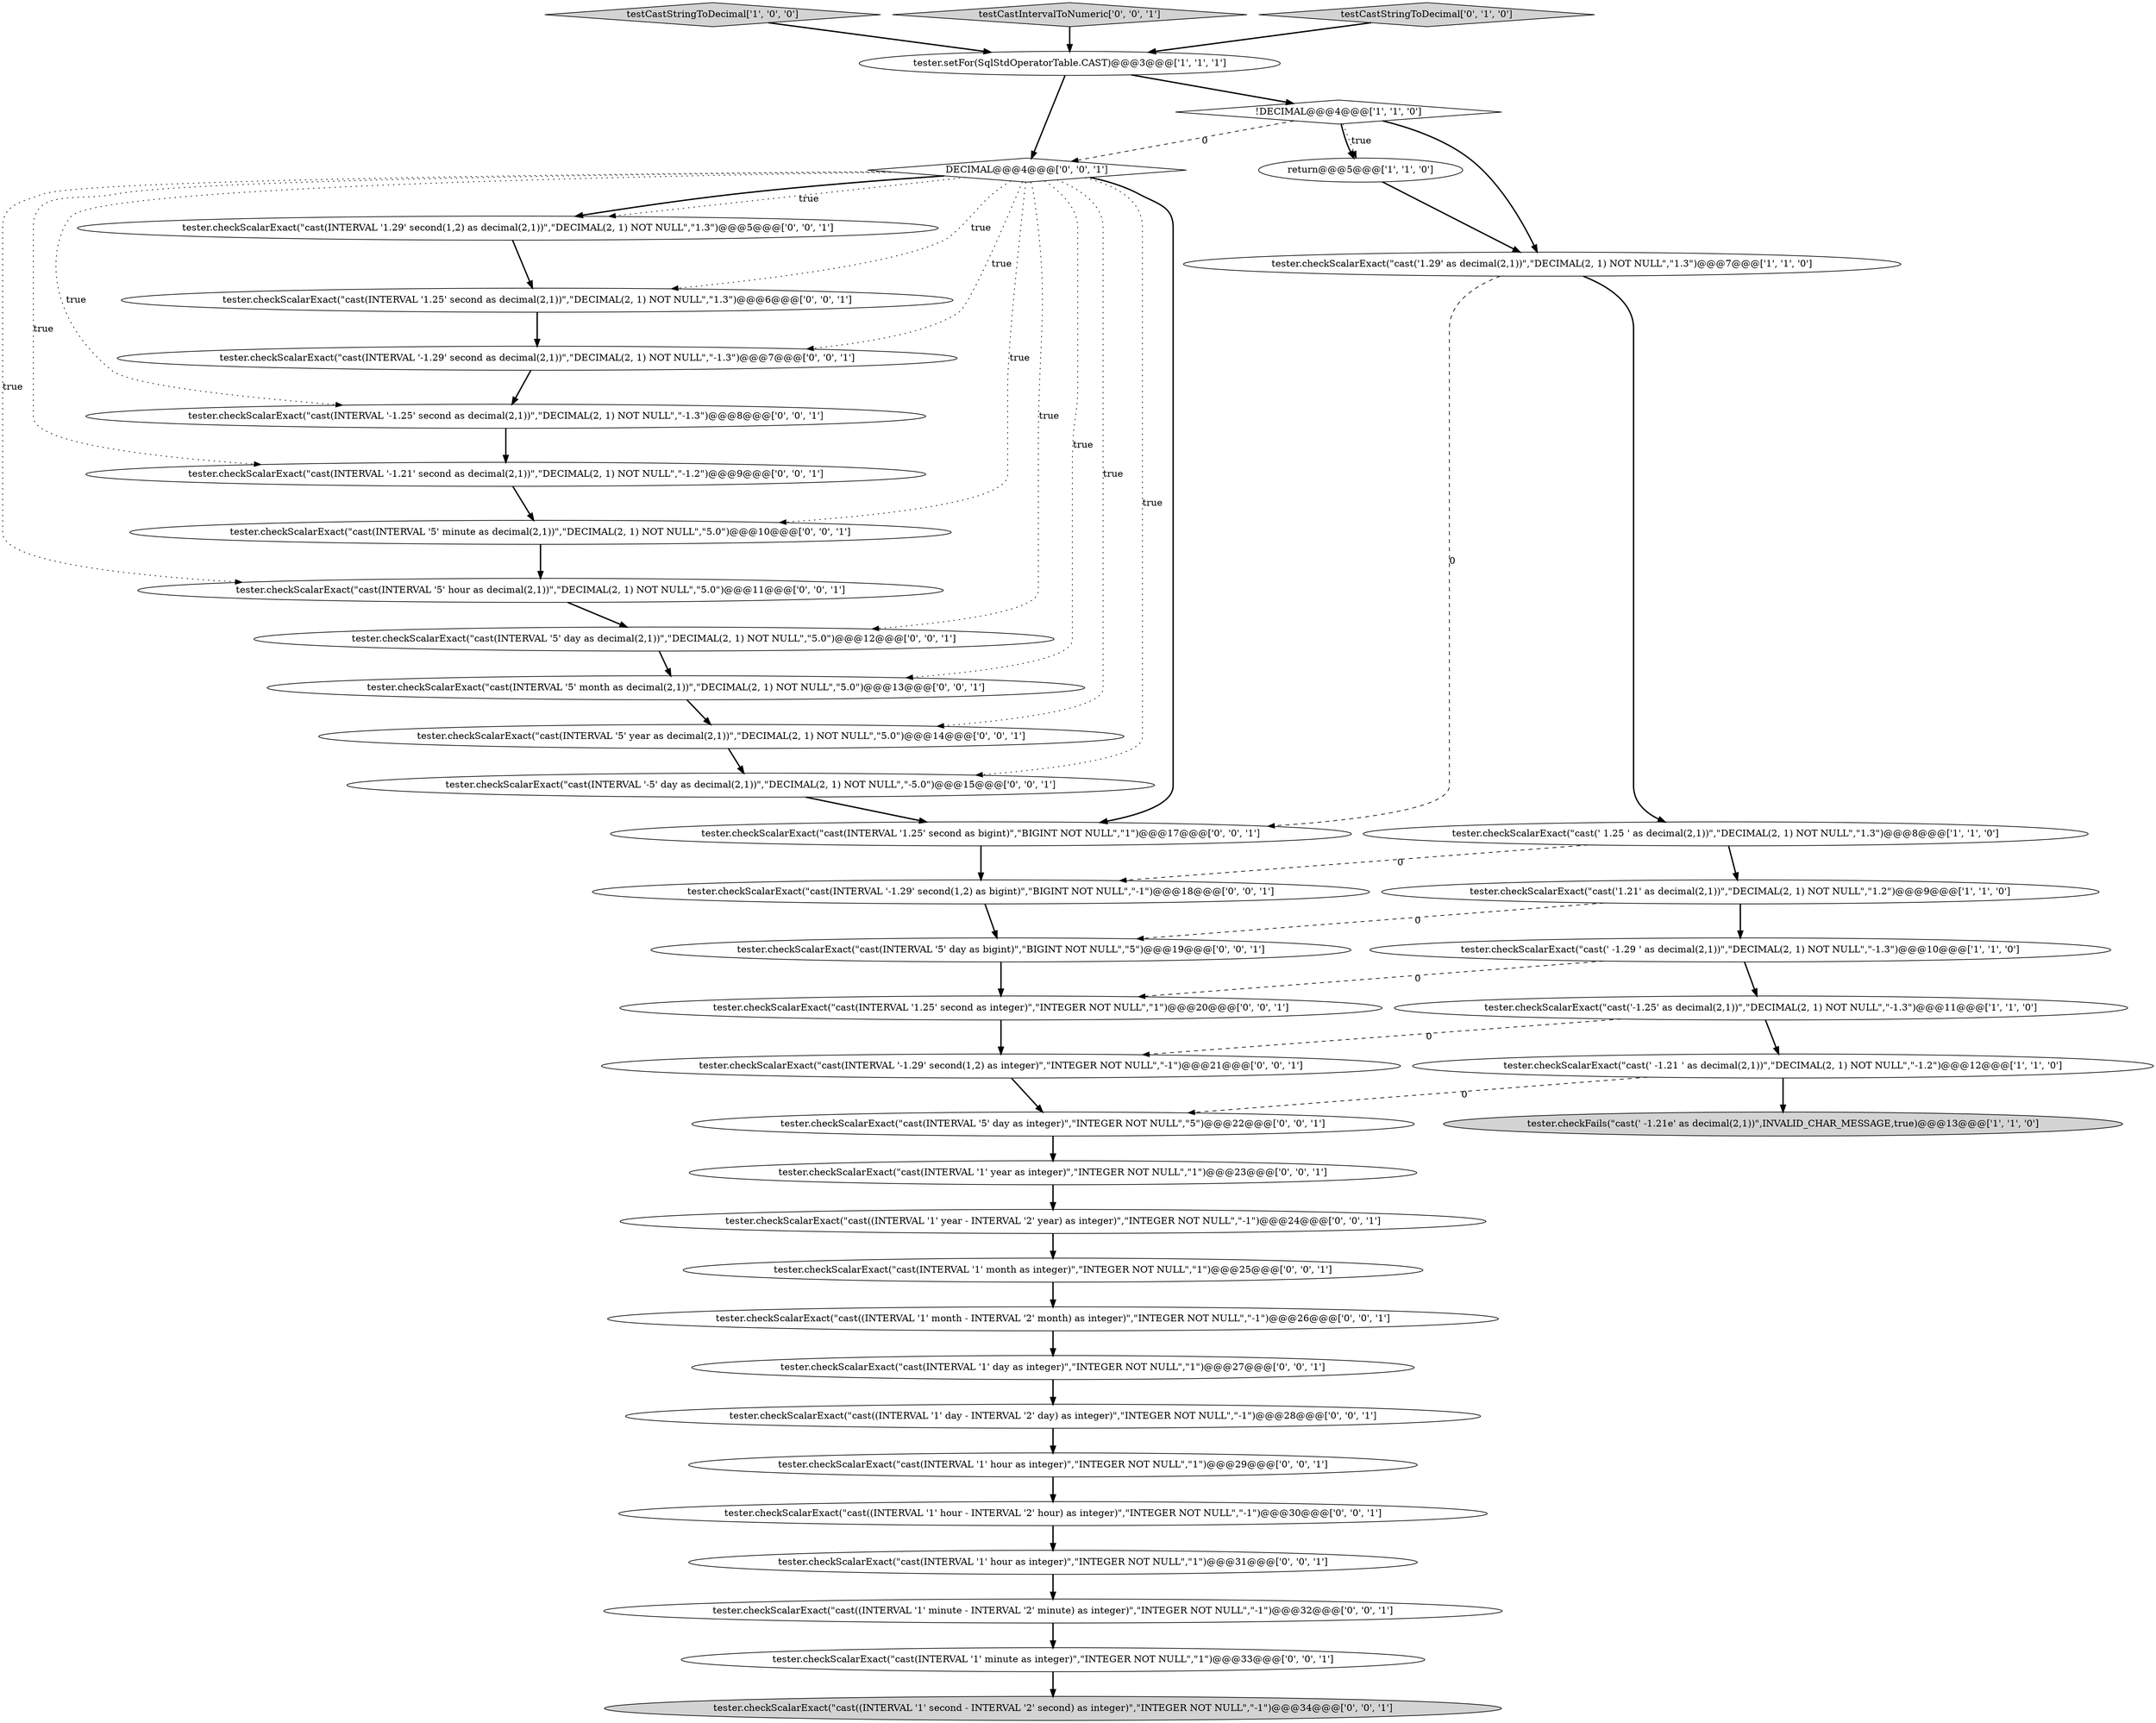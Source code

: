 digraph {
33 [style = filled, label = "tester.checkScalarExact(\"cast(INTERVAL '-1.25' second as decimal(2,1))\",\"DECIMAL(2, 1) NOT NULL\",\"-1.3\")@@@8@@@['0', '0', '1']", fillcolor = white, shape = ellipse image = "AAA0AAABBB3BBB"];
15 [style = filled, label = "tester.checkScalarExact(\"cast((INTERVAL '1' day - INTERVAL '2' day) as integer)\",\"INTEGER NOT NULL\",\"-1\")@@@28@@@['0', '0', '1']", fillcolor = white, shape = ellipse image = "AAA0AAABBB3BBB"];
41 [style = filled, label = "tester.checkScalarExact(\"cast(INTERVAL '5' day as integer)\",\"INTEGER NOT NULL\",\"5\")@@@22@@@['0', '0', '1']", fillcolor = white, shape = ellipse image = "AAA0AAABBB3BBB"];
7 [style = filled, label = "testCastStringToDecimal['1', '0', '0']", fillcolor = lightgray, shape = diamond image = "AAA0AAABBB1BBB"];
5 [style = filled, label = "tester.checkScalarExact(\"cast('-1.25' as decimal(2,1))\",\"DECIMAL(2, 1) NOT NULL\",\"-1.3\")@@@11@@@['1', '1', '0']", fillcolor = white, shape = ellipse image = "AAA0AAABBB1BBB"];
10 [style = filled, label = "!DECIMAL@@@4@@@['1', '1', '0']", fillcolor = white, shape = diamond image = "AAA0AAABBB1BBB"];
21 [style = filled, label = "tester.checkScalarExact(\"cast(INTERVAL '1' hour as integer)\",\"INTEGER NOT NULL\",\"1\")@@@31@@@['0', '0', '1']", fillcolor = white, shape = ellipse image = "AAA0AAABBB3BBB"];
18 [style = filled, label = "tester.checkScalarExact(\"cast((INTERVAL '1' second - INTERVAL '2' second) as integer)\",\"INTEGER NOT NULL\",\"-1\")@@@34@@@['0', '0', '1']", fillcolor = lightgray, shape = ellipse image = "AAA0AAABBB3BBB"];
39 [style = filled, label = "tester.checkScalarExact(\"cast((INTERVAL '1' hour - INTERVAL '2' hour) as integer)\",\"INTEGER NOT NULL\",\"-1\")@@@30@@@['0', '0', '1']", fillcolor = white, shape = ellipse image = "AAA0AAABBB3BBB"];
38 [style = filled, label = "tester.checkScalarExact(\"cast(INTERVAL '-1.29' second(1,2) as integer)\",\"INTEGER NOT NULL\",\"-1\")@@@21@@@['0', '0', '1']", fillcolor = white, shape = ellipse image = "AAA0AAABBB3BBB"];
32 [style = filled, label = "tester.checkScalarExact(\"cast(INTERVAL '-1.29' second(1,2) as bigint)\",\"BIGINT NOT NULL\",\"-1\")@@@18@@@['0', '0', '1']", fillcolor = white, shape = ellipse image = "AAA0AAABBB3BBB"];
14 [style = filled, label = "tester.checkScalarExact(\"cast(INTERVAL '-1.29' second as decimal(2,1))\",\"DECIMAL(2, 1) NOT NULL\",\"-1.3\")@@@7@@@['0', '0', '1']", fillcolor = white, shape = ellipse image = "AAA0AAABBB3BBB"];
42 [style = filled, label = "tester.checkScalarExact(\"cast(INTERVAL '1' year as integer)\",\"INTEGER NOT NULL\",\"1\")@@@23@@@['0', '0', '1']", fillcolor = white, shape = ellipse image = "AAA0AAABBB3BBB"];
6 [style = filled, label = "tester.checkFails(\"cast(' -1.21e' as decimal(2,1))\",INVALID_CHAR_MESSAGE,true)@@@13@@@['1', '1', '0']", fillcolor = lightgray, shape = ellipse image = "AAA0AAABBB1BBB"];
9 [style = filled, label = "tester.checkScalarExact(\"cast(' -1.21 ' as decimal(2,1))\",\"DECIMAL(2, 1) NOT NULL\",\"-1.2\")@@@12@@@['1', '1', '0']", fillcolor = white, shape = ellipse image = "AAA0AAABBB1BBB"];
1 [style = filled, label = "tester.setFor(SqlStdOperatorTable.CAST)@@@3@@@['1', '1', '1']", fillcolor = white, shape = ellipse image = "AAA0AAABBB1BBB"];
40 [style = filled, label = "tester.checkScalarExact(\"cast(INTERVAL '5' day as decimal(2,1))\",\"DECIMAL(2, 1) NOT NULL\",\"5.0\")@@@12@@@['0', '0', '1']", fillcolor = white, shape = ellipse image = "AAA0AAABBB3BBB"];
26 [style = filled, label = "tester.checkScalarExact(\"cast(INTERVAL '5' day as bigint)\",\"BIGINT NOT NULL\",\"5\")@@@19@@@['0', '0', '1']", fillcolor = white, shape = ellipse image = "AAA0AAABBB3BBB"];
20 [style = filled, label = "tester.checkScalarExact(\"cast(INTERVAL '1' day as integer)\",\"INTEGER NOT NULL\",\"1\")@@@27@@@['0', '0', '1']", fillcolor = white, shape = ellipse image = "AAA0AAABBB3BBB"];
13 [style = filled, label = "testCastIntervalToNumeric['0', '0', '1']", fillcolor = lightgray, shape = diamond image = "AAA0AAABBB3BBB"];
12 [style = filled, label = "tester.checkScalarExact(\"cast(INTERVAL '5' minute as decimal(2,1))\",\"DECIMAL(2, 1) NOT NULL\",\"5.0\")@@@10@@@['0', '0', '1']", fillcolor = white, shape = ellipse image = "AAA0AAABBB3BBB"];
17 [style = filled, label = "tester.checkScalarExact(\"cast(INTERVAL '1.25' second as integer)\",\"INTEGER NOT NULL\",\"1\")@@@20@@@['0', '0', '1']", fillcolor = white, shape = ellipse image = "AAA0AAABBB3BBB"];
36 [style = filled, label = "tester.checkScalarExact(\"cast(INTERVAL '5' year as decimal(2,1))\",\"DECIMAL(2, 1) NOT NULL\",\"5.0\")@@@14@@@['0', '0', '1']", fillcolor = white, shape = ellipse image = "AAA0AAABBB3BBB"];
24 [style = filled, label = "tester.checkScalarExact(\"cast((INTERVAL '1' month - INTERVAL '2' month) as integer)\",\"INTEGER NOT NULL\",\"-1\")@@@26@@@['0', '0', '1']", fillcolor = white, shape = ellipse image = "AAA0AAABBB3BBB"];
23 [style = filled, label = "tester.checkScalarExact(\"cast(INTERVAL '-5' day as decimal(2,1))\",\"DECIMAL(2, 1) NOT NULL\",\"-5.0\")@@@15@@@['0', '0', '1']", fillcolor = white, shape = ellipse image = "AAA0AAABBB3BBB"];
25 [style = filled, label = "tester.checkScalarExact(\"cast((INTERVAL '1' minute - INTERVAL '2' minute) as integer)\",\"INTEGER NOT NULL\",\"-1\")@@@32@@@['0', '0', '1']", fillcolor = white, shape = ellipse image = "AAA0AAABBB3BBB"];
22 [style = filled, label = "tester.checkScalarExact(\"cast(INTERVAL '1.29' second(1,2) as decimal(2,1))\",\"DECIMAL(2, 1) NOT NULL\",\"1.3\")@@@5@@@['0', '0', '1']", fillcolor = white, shape = ellipse image = "AAA0AAABBB3BBB"];
8 [style = filled, label = "tester.checkScalarExact(\"cast(' 1.25 ' as decimal(2,1))\",\"DECIMAL(2, 1) NOT NULL\",\"1.3\")@@@8@@@['1', '1', '0']", fillcolor = white, shape = ellipse image = "AAA0AAABBB1BBB"];
4 [style = filled, label = "tester.checkScalarExact(\"cast(' -1.29 ' as decimal(2,1))\",\"DECIMAL(2, 1) NOT NULL\",\"-1.3\")@@@10@@@['1', '1', '0']", fillcolor = white, shape = ellipse image = "AAA0AAABBB1BBB"];
0 [style = filled, label = "return@@@5@@@['1', '1', '0']", fillcolor = white, shape = ellipse image = "AAA0AAABBB1BBB"];
30 [style = filled, label = "tester.checkScalarExact(\"cast(INTERVAL '5' hour as decimal(2,1))\",\"DECIMAL(2, 1) NOT NULL\",\"5.0\")@@@11@@@['0', '0', '1']", fillcolor = white, shape = ellipse image = "AAA0AAABBB3BBB"];
34 [style = filled, label = "tester.checkScalarExact(\"cast(INTERVAL '-1.21' second as decimal(2,1))\",\"DECIMAL(2, 1) NOT NULL\",\"-1.2\")@@@9@@@['0', '0', '1']", fillcolor = white, shape = ellipse image = "AAA0AAABBB3BBB"];
19 [style = filled, label = "DECIMAL@@@4@@@['0', '0', '1']", fillcolor = white, shape = diamond image = "AAA0AAABBB3BBB"];
16 [style = filled, label = "tester.checkScalarExact(\"cast(INTERVAL '5' month as decimal(2,1))\",\"DECIMAL(2, 1) NOT NULL\",\"5.0\")@@@13@@@['0', '0', '1']", fillcolor = white, shape = ellipse image = "AAA0AAABBB3BBB"];
27 [style = filled, label = "tester.checkScalarExact(\"cast(INTERVAL '1' month as integer)\",\"INTEGER NOT NULL\",\"1\")@@@25@@@['0', '0', '1']", fillcolor = white, shape = ellipse image = "AAA0AAABBB3BBB"];
29 [style = filled, label = "tester.checkScalarExact(\"cast(INTERVAL '1' minute as integer)\",\"INTEGER NOT NULL\",\"1\")@@@33@@@['0', '0', '1']", fillcolor = white, shape = ellipse image = "AAA0AAABBB3BBB"];
31 [style = filled, label = "tester.checkScalarExact(\"cast(INTERVAL '1' hour as integer)\",\"INTEGER NOT NULL\",\"1\")@@@29@@@['0', '0', '1']", fillcolor = white, shape = ellipse image = "AAA0AAABBB3BBB"];
37 [style = filled, label = "tester.checkScalarExact(\"cast((INTERVAL '1' year - INTERVAL '2' year) as integer)\",\"INTEGER NOT NULL\",\"-1\")@@@24@@@['0', '0', '1']", fillcolor = white, shape = ellipse image = "AAA0AAABBB3BBB"];
28 [style = filled, label = "tester.checkScalarExact(\"cast(INTERVAL '1.25' second as bigint)\",\"BIGINT NOT NULL\",\"1\")@@@17@@@['0', '0', '1']", fillcolor = white, shape = ellipse image = "AAA0AAABBB3BBB"];
2 [style = filled, label = "tester.checkScalarExact(\"cast('1.29' as decimal(2,1))\",\"DECIMAL(2, 1) NOT NULL\",\"1.3\")@@@7@@@['1', '1', '0']", fillcolor = white, shape = ellipse image = "AAA0AAABBB1BBB"];
35 [style = filled, label = "tester.checkScalarExact(\"cast(INTERVAL '1.25' second as decimal(2,1))\",\"DECIMAL(2, 1) NOT NULL\",\"1.3\")@@@6@@@['0', '0', '1']", fillcolor = white, shape = ellipse image = "AAA0AAABBB3BBB"];
3 [style = filled, label = "tester.checkScalarExact(\"cast('1.21' as decimal(2,1))\",\"DECIMAL(2, 1) NOT NULL\",\"1.2\")@@@9@@@['1', '1', '0']", fillcolor = white, shape = ellipse image = "AAA0AAABBB1BBB"];
11 [style = filled, label = "testCastStringToDecimal['0', '1', '0']", fillcolor = lightgray, shape = diamond image = "AAA0AAABBB2BBB"];
19->40 [style = dotted, label="true"];
19->14 [style = dotted, label="true"];
16->36 [style = bold, label=""];
19->34 [style = dotted, label="true"];
42->37 [style = bold, label=""];
7->1 [style = bold, label=""];
3->26 [style = dashed, label="0"];
5->9 [style = bold, label=""];
26->17 [style = bold, label=""];
37->27 [style = bold, label=""];
4->17 [style = dashed, label="0"];
11->1 [style = bold, label=""];
10->19 [style = dashed, label="0"];
0->2 [style = bold, label=""];
8->3 [style = bold, label=""];
8->32 [style = dashed, label="0"];
19->33 [style = dotted, label="true"];
19->12 [style = dotted, label="true"];
19->23 [style = dotted, label="true"];
12->30 [style = bold, label=""];
38->41 [style = bold, label=""];
21->25 [style = bold, label=""];
25->29 [style = bold, label=""];
34->12 [style = bold, label=""];
19->30 [style = dotted, label="true"];
19->36 [style = dotted, label="true"];
3->4 [style = bold, label=""];
35->14 [style = bold, label=""];
32->26 [style = bold, label=""];
14->33 [style = bold, label=""];
13->1 [style = bold, label=""];
9->6 [style = bold, label=""];
28->32 [style = bold, label=""];
29->18 [style = bold, label=""];
24->20 [style = bold, label=""];
23->28 [style = bold, label=""];
17->38 [style = bold, label=""];
39->21 [style = bold, label=""];
40->16 [style = bold, label=""];
36->23 [style = bold, label=""];
15->31 [style = bold, label=""];
10->0 [style = bold, label=""];
19->22 [style = dotted, label="true"];
2->28 [style = dashed, label="0"];
19->16 [style = dotted, label="true"];
30->40 [style = bold, label=""];
10->0 [style = dotted, label="true"];
5->38 [style = dashed, label="0"];
10->2 [style = bold, label=""];
27->24 [style = bold, label=""];
9->41 [style = dashed, label="0"];
31->39 [style = bold, label=""];
19->28 [style = bold, label=""];
1->19 [style = bold, label=""];
22->35 [style = bold, label=""];
1->10 [style = bold, label=""];
20->15 [style = bold, label=""];
19->22 [style = bold, label=""];
4->5 [style = bold, label=""];
33->34 [style = bold, label=""];
19->35 [style = dotted, label="true"];
2->8 [style = bold, label=""];
41->42 [style = bold, label=""];
}
